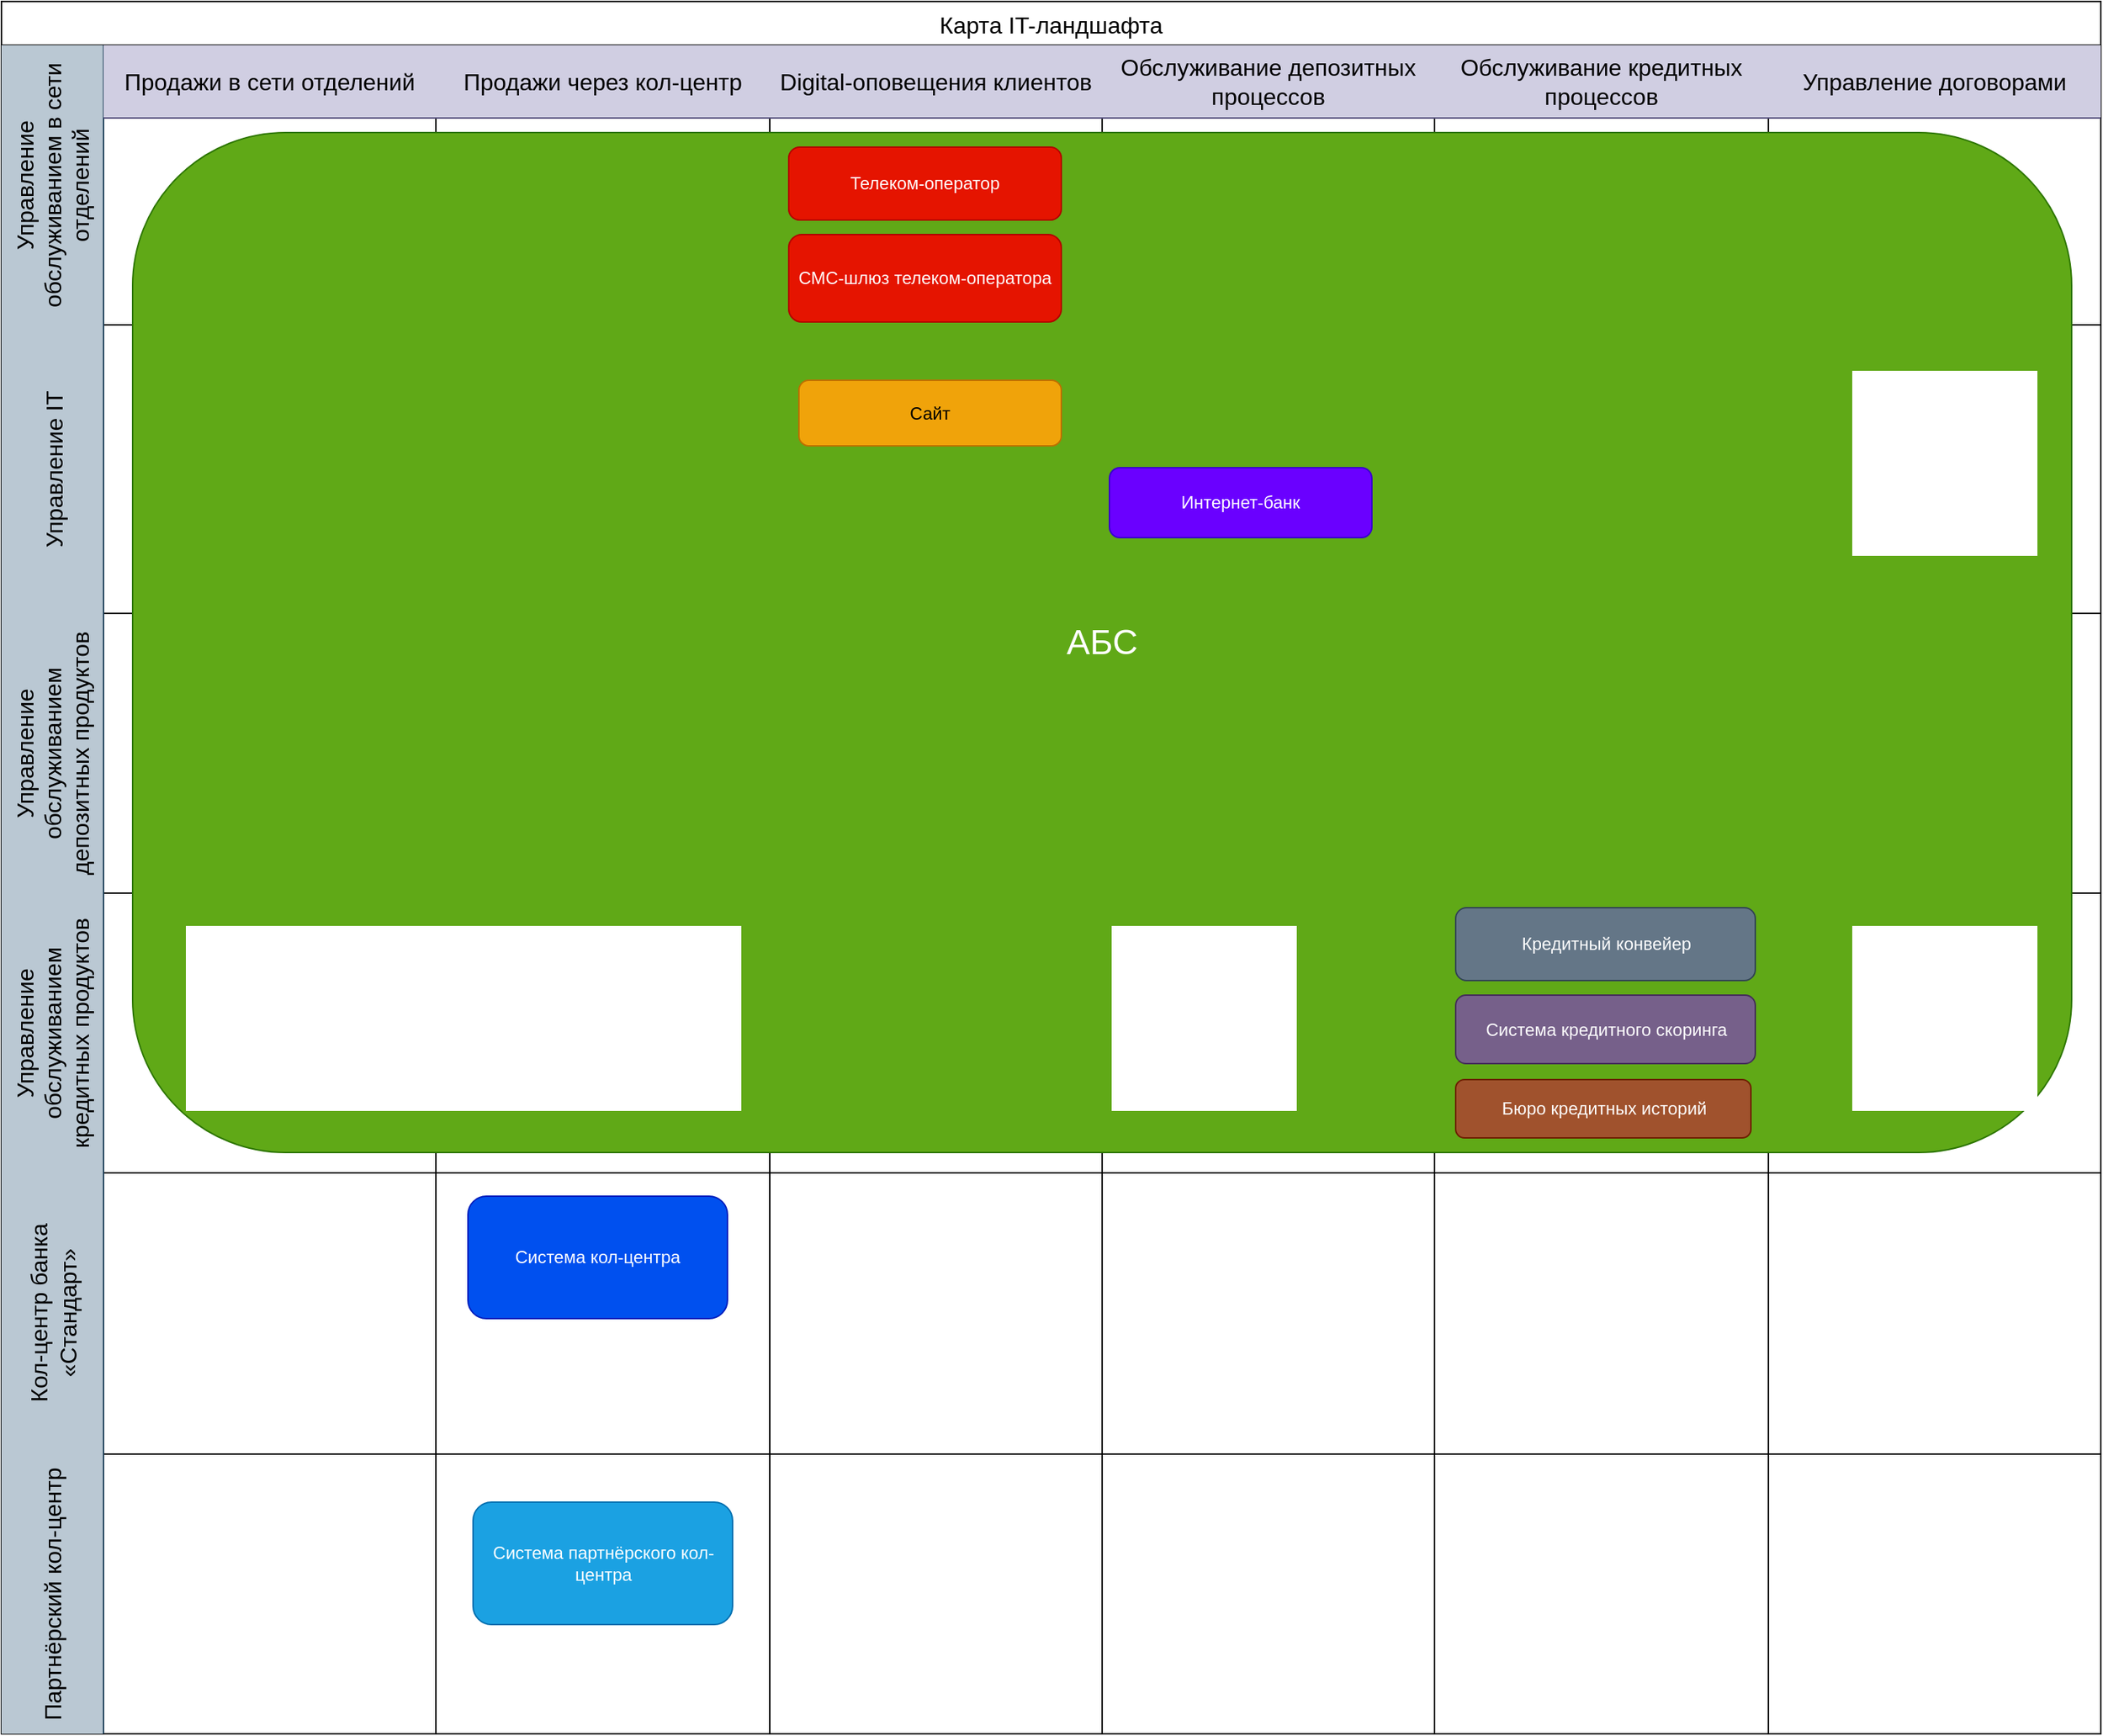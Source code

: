 <mxfile version="28.2.7">
  <diagram name="Страница — 1" id="oDoPUolx1gqNj7je5esf">
    <mxGraphModel dx="2060" dy="1392" grid="1" gridSize="10" guides="1" tooltips="1" connect="1" arrows="1" fold="1" page="1" pageScale="1" pageWidth="827" pageHeight="1169" math="0" shadow="0">
      <root>
        <mxCell id="0" />
        <mxCell id="1" parent="0" />
        <mxCell id="GK6ecYZaYPcixejjLXr3-1" value="Карта IT-ландшафта" style="shape=table;childLayout=tableLayout;startSize=30;collapsible=0;recursiveResize=0;expand=0;fontSize=16;" parent="1" vertex="1">
          <mxGeometry x="100" y="150" width="1440" height="1189" as="geometry" />
        </mxCell>
        <mxCell id="GK6ecYZaYPcixejjLXr3-2" value="Управление обслуживанием в сети отделений" style="shape=tableRow;horizontal=0;swimlaneHead=0;swimlaneBody=0;top=0;left=0;strokeColor=#23445d;bottom=0;right=0;dropTarget=0;fontStyle=0;fillColor=#bac8d3;points=[[0,0.5],[1,0.5]];portConstraint=eastwest;startSize=70;collapsible=0;recursiveResize=0;expand=0;fontSize=16;whiteSpace=wrap;" parent="GK6ecYZaYPcixejjLXr3-1" vertex="1">
          <mxGeometry y="30" width="1440" height="192" as="geometry" />
        </mxCell>
        <mxCell id="GK6ecYZaYPcixejjLXr3-3" value="Продажи в сети отделений" style="swimlane;swimlaneHead=0;swimlaneBody=0;fontStyle=0;strokeColor=#56517e;connectable=0;fillColor=#d0cee2;startSize=50;collapsible=0;recursiveResize=0;expand=0;fontSize=16;whiteSpace=wrap;fontColor=#000000;textShadow=0;labelBackgroundColor=none;" parent="GK6ecYZaYPcixejjLXr3-2" vertex="1">
          <mxGeometry x="70" width="228" height="192" as="geometry">
            <mxRectangle width="228" height="192" as="alternateBounds" />
          </mxGeometry>
        </mxCell>
        <mxCell id="GK6ecYZaYPcixejjLXr3-93" value="&lt;font style=&quot;font-size: 24px;&quot;&gt;АБС&lt;/font&gt;" style="rounded=1;whiteSpace=wrap;html=1;fillColor=#60a917;fontColor=#ffffff;strokeColor=#2D7600;" parent="GK6ecYZaYPcixejjLXr3-3" vertex="1">
          <mxGeometry x="20" y="60" width="1330" height="700" as="geometry" />
        </mxCell>
        <mxCell id="GXiveSJmjY2PFx9GdGHL-1" value="Интернет-банк" style="rounded=1;whiteSpace=wrap;html=1;fillColor=#6a00ff;fontColor=#ffffff;strokeColor=#3700CC;" vertex="1" parent="GK6ecYZaYPcixejjLXr3-3">
          <mxGeometry x="690" y="290" width="180" height="48" as="geometry" />
        </mxCell>
        <mxCell id="GK6ecYZaYPcixejjLXr3-130" value="Телеком-оператор" style="rounded=1;whiteSpace=wrap;html=1;fillColor=#e51400;fontColor=#ffffff;strokeColor=#B20000;" parent="GK6ecYZaYPcixejjLXr3-3" vertex="1">
          <mxGeometry x="470" y="70" width="187" height="50" as="geometry" />
        </mxCell>
        <mxCell id="GK6ecYZaYPcixejjLXr3-131" value="СМС-шлюз телеком-оператора" style="rounded=1;whiteSpace=wrap;html=1;fillColor=#e51400;fontColor=#ffffff;strokeColor=#B20000;" parent="GK6ecYZaYPcixejjLXr3-3" vertex="1">
          <mxGeometry x="470" y="130" width="187" height="60" as="geometry" />
        </mxCell>
        <mxCell id="GK6ecYZaYPcixejjLXr3-87" value="Бюро кредитных историй" style="rounded=1;whiteSpace=wrap;html=1;fillColor=#a0522d;fontColor=#ffffff;strokeColor=#6D1F00;" parent="GK6ecYZaYPcixejjLXr3-3" vertex="1">
          <mxGeometry x="927.5" y="710" width="202.5" height="40" as="geometry" />
        </mxCell>
        <mxCell id="GK6ecYZaYPcixejjLXr3-4" value="Продажи через кол-центр" style="swimlane;swimlaneHead=0;swimlaneBody=0;fontStyle=0;strokeColor=#56517e;connectable=0;fillColor=#d0cee2;startSize=50;collapsible=0;recursiveResize=0;expand=0;fontSize=16;whiteSpace=wrap;fontColor=#000000;" parent="GK6ecYZaYPcixejjLXr3-2" vertex="1">
          <mxGeometry x="298" width="229" height="192" as="geometry">
            <mxRectangle width="229" height="192" as="alternateBounds" />
          </mxGeometry>
        </mxCell>
        <mxCell id="GK6ecYZaYPcixejjLXr3-5" value="Digital-оповещения клиентов" style="swimlane;swimlaneHead=0;swimlaneBody=0;fontStyle=0;strokeColor=#56517e;connectable=0;fillColor=#d0cee2;startSize=50;collapsible=0;recursiveResize=0;expand=0;fontSize=16;whiteSpace=wrap;fontColor=#000000;" parent="GK6ecYZaYPcixejjLXr3-2" vertex="1">
          <mxGeometry x="527" width="228" height="192" as="geometry">
            <mxRectangle width="228" height="192" as="alternateBounds" />
          </mxGeometry>
        </mxCell>
        <mxCell id="GK6ecYZaYPcixejjLXr3-55" value="Обслуживание депозитных процессов" style="swimlane;swimlaneHead=0;swimlaneBody=0;fontStyle=0;strokeColor=#56517e;connectable=0;fillColor=#d0cee2;startSize=50;collapsible=0;recursiveResize=0;expand=0;fontSize=16;whiteSpace=wrap;fontColor=#000000;" parent="GK6ecYZaYPcixejjLXr3-2" vertex="1">
          <mxGeometry x="755" width="228" height="192" as="geometry">
            <mxRectangle width="228" height="192" as="alternateBounds" />
          </mxGeometry>
        </mxCell>
        <mxCell id="GK6ecYZaYPcixejjLXr3-58" value="Обслуживание кредитных процессов" style="swimlane;swimlaneHead=0;swimlaneBody=0;fontStyle=0;strokeColor=#56517e;connectable=0;fillColor=#d0cee2;startSize=50;collapsible=0;recursiveResize=0;expand=0;fontSize=16;whiteSpace=wrap;fontColor=#000000;" parent="GK6ecYZaYPcixejjLXr3-2" vertex="1">
          <mxGeometry x="983" width="229" height="192" as="geometry">
            <mxRectangle width="229" height="192" as="alternateBounds" />
          </mxGeometry>
        </mxCell>
        <mxCell id="GK6ecYZaYPcixejjLXr3-61" value="Управление договорами" style="swimlane;swimlaneHead=0;swimlaneBody=0;fontStyle=0;strokeColor=#56517e;connectable=0;fillColor=#d0cee2;startSize=50;collapsible=0;recursiveResize=0;expand=0;fontSize=16;whiteSpace=wrap;fontColor=#000000;" parent="GK6ecYZaYPcixejjLXr3-2" vertex="1">
          <mxGeometry x="1212" width="228" height="192" as="geometry">
            <mxRectangle width="228" height="192" as="alternateBounds" />
          </mxGeometry>
        </mxCell>
        <mxCell id="GK6ecYZaYPcixejjLXr3-6" value="Управление IT" style="shape=tableRow;horizontal=0;swimlaneHead=0;swimlaneBody=0;top=0;left=0;strokeColor=#23445d;bottom=0;right=0;dropTarget=0;fontStyle=0;fillColor=#bac8d3;points=[[0,0.5],[1,0.5]];portConstraint=eastwest;startSize=70;collapsible=0;recursiveResize=0;expand=0;fontSize=16;" parent="GK6ecYZaYPcixejjLXr3-1" vertex="1">
          <mxGeometry y="222" width="1440" height="198" as="geometry" />
        </mxCell>
        <mxCell id="GK6ecYZaYPcixejjLXr3-7" value="" style="swimlane;swimlaneHead=0;swimlaneBody=0;fontStyle=0;connectable=0;strokeColor=inherit;fillColor=none;startSize=0;collapsible=0;recursiveResize=0;expand=0;fontSize=16;" parent="GK6ecYZaYPcixejjLXr3-6" vertex="1">
          <mxGeometry x="70" width="228" height="198" as="geometry">
            <mxRectangle width="228" height="198" as="alternateBounds" />
          </mxGeometry>
        </mxCell>
        <mxCell id="GK6ecYZaYPcixejjLXr3-8" value="" style="swimlane;swimlaneHead=0;swimlaneBody=0;fontStyle=0;connectable=0;strokeColor=inherit;fillColor=none;startSize=0;collapsible=0;recursiveResize=0;expand=0;fontSize=16;" parent="GK6ecYZaYPcixejjLXr3-6" vertex="1">
          <mxGeometry x="298" width="229" height="198" as="geometry">
            <mxRectangle width="229" height="198" as="alternateBounds" />
          </mxGeometry>
        </mxCell>
        <mxCell id="GK6ecYZaYPcixejjLXr3-9" value="" style="swimlane;swimlaneHead=0;swimlaneBody=0;fontStyle=0;connectable=0;strokeColor=inherit;fillColor=none;startSize=0;collapsible=0;recursiveResize=0;expand=0;fontSize=16;" parent="GK6ecYZaYPcixejjLXr3-6" vertex="1">
          <mxGeometry x="527" width="228" height="198" as="geometry">
            <mxRectangle width="228" height="198" as="alternateBounds" />
          </mxGeometry>
        </mxCell>
        <mxCell id="GK6ecYZaYPcixejjLXr3-56" style="swimlane;swimlaneHead=0;swimlaneBody=0;fontStyle=0;connectable=0;strokeColor=inherit;fillColor=none;startSize=0;collapsible=0;recursiveResize=0;expand=0;fontSize=16;" parent="GK6ecYZaYPcixejjLXr3-6" vertex="1">
          <mxGeometry x="755" width="228" height="198" as="geometry">
            <mxRectangle width="228" height="198" as="alternateBounds" />
          </mxGeometry>
        </mxCell>
        <mxCell id="GK6ecYZaYPcixejjLXr3-59" style="swimlane;swimlaneHead=0;swimlaneBody=0;fontStyle=0;connectable=0;strokeColor=inherit;fillColor=none;startSize=0;collapsible=0;recursiveResize=0;expand=0;fontSize=16;" parent="GK6ecYZaYPcixejjLXr3-6" vertex="1">
          <mxGeometry x="983" width="229" height="198" as="geometry">
            <mxRectangle width="229" height="198" as="alternateBounds" />
          </mxGeometry>
        </mxCell>
        <mxCell id="GK6ecYZaYPcixejjLXr3-62" style="swimlane;swimlaneHead=0;swimlaneBody=0;fontStyle=0;connectable=0;strokeColor=inherit;fillColor=none;startSize=0;collapsible=0;recursiveResize=0;expand=0;fontSize=16;" parent="GK6ecYZaYPcixejjLXr3-6" vertex="1">
          <mxGeometry x="1212" width="228" height="198" as="geometry">
            <mxRectangle width="228" height="198" as="alternateBounds" />
          </mxGeometry>
        </mxCell>
        <mxCell id="GK6ecYZaYPcixejjLXr3-10" value="Управление обслуживанием депозитных продуктов" style="shape=tableRow;horizontal=0;swimlaneHead=0;swimlaneBody=0;top=0;left=0;strokeColor=#23445d;bottom=0;right=0;dropTarget=0;fontStyle=0;fillColor=#bac8d3;points=[[0,0.5],[1,0.5]];portConstraint=eastwest;startSize=70;collapsible=0;recursiveResize=0;expand=0;fontSize=16;whiteSpace=wrap;" parent="GK6ecYZaYPcixejjLXr3-1" vertex="1">
          <mxGeometry y="420" width="1440" height="192" as="geometry" />
        </mxCell>
        <mxCell id="GK6ecYZaYPcixejjLXr3-11" value="" style="swimlane;swimlaneHead=0;swimlaneBody=0;fontStyle=0;connectable=0;strokeColor=inherit;fillColor=none;startSize=0;collapsible=0;recursiveResize=0;expand=0;fontSize=16;" parent="GK6ecYZaYPcixejjLXr3-10" vertex="1">
          <mxGeometry x="70" width="228" height="192" as="geometry">
            <mxRectangle width="228" height="192" as="alternateBounds" />
          </mxGeometry>
        </mxCell>
        <mxCell id="GK6ecYZaYPcixejjLXr3-12" value="" style="swimlane;swimlaneHead=0;swimlaneBody=0;fontStyle=0;connectable=0;strokeColor=inherit;fillColor=none;startSize=0;collapsible=0;recursiveResize=0;expand=0;fontSize=16;" parent="GK6ecYZaYPcixejjLXr3-10" vertex="1">
          <mxGeometry x="298" width="229" height="192" as="geometry">
            <mxRectangle width="229" height="192" as="alternateBounds" />
          </mxGeometry>
        </mxCell>
        <mxCell id="GK6ecYZaYPcixejjLXr3-13" value="" style="swimlane;swimlaneHead=0;swimlaneBody=0;fontStyle=0;connectable=0;strokeColor=inherit;fillColor=none;startSize=0;collapsible=0;recursiveResize=0;expand=0;fontSize=16;" parent="GK6ecYZaYPcixejjLXr3-10" vertex="1">
          <mxGeometry x="527" width="228" height="192" as="geometry">
            <mxRectangle width="228" height="192" as="alternateBounds" />
          </mxGeometry>
        </mxCell>
        <mxCell id="GK6ecYZaYPcixejjLXr3-57" value="" style="swimlane;swimlaneHead=0;swimlaneBody=0;fontStyle=0;connectable=0;strokeColor=inherit;fillColor=none;startSize=0;collapsible=0;recursiveResize=0;expand=0;fontSize=16;" parent="GK6ecYZaYPcixejjLXr3-10" vertex="1">
          <mxGeometry x="755" width="228" height="192" as="geometry">
            <mxRectangle width="228" height="192" as="alternateBounds" />
          </mxGeometry>
        </mxCell>
        <mxCell id="GK6ecYZaYPcixejjLXr3-60" style="swimlane;swimlaneHead=0;swimlaneBody=0;fontStyle=0;connectable=0;strokeColor=inherit;fillColor=none;startSize=0;collapsible=0;recursiveResize=0;expand=0;fontSize=16;" parent="GK6ecYZaYPcixejjLXr3-10" vertex="1">
          <mxGeometry x="983" width="229" height="192" as="geometry">
            <mxRectangle width="229" height="192" as="alternateBounds" />
          </mxGeometry>
        </mxCell>
        <mxCell id="GK6ecYZaYPcixejjLXr3-63" style="swimlane;swimlaneHead=0;swimlaneBody=0;fontStyle=0;connectable=0;strokeColor=inherit;fillColor=none;startSize=0;collapsible=0;recursiveResize=0;expand=0;fontSize=16;" parent="GK6ecYZaYPcixejjLXr3-10" vertex="1">
          <mxGeometry x="1212" width="228" height="192" as="geometry">
            <mxRectangle width="228" height="192" as="alternateBounds" />
          </mxGeometry>
        </mxCell>
        <mxCell id="GK6ecYZaYPcixejjLXr3-78" value="Управление обслуживанием кредитных продуктов" style="shape=tableRow;horizontal=0;swimlaneHead=0;swimlaneBody=0;top=0;left=0;strokeColor=#23445d;bottom=0;right=0;dropTarget=0;fontStyle=0;fillColor=#bac8d3;points=[[0,0.5],[1,0.5]];portConstraint=eastwest;startSize=70;collapsible=0;recursiveResize=0;expand=0;fontSize=16;whiteSpace=wrap;" parent="GK6ecYZaYPcixejjLXr3-1" vertex="1">
          <mxGeometry y="612" width="1440" height="192" as="geometry" />
        </mxCell>
        <mxCell id="GK6ecYZaYPcixejjLXr3-79" style="swimlane;swimlaneHead=0;swimlaneBody=0;fontStyle=0;connectable=0;strokeColor=inherit;fillColor=none;startSize=0;collapsible=0;recursiveResize=0;expand=0;fontSize=16;" parent="GK6ecYZaYPcixejjLXr3-78" vertex="1">
          <mxGeometry x="70" width="228" height="192" as="geometry">
            <mxRectangle width="228" height="192" as="alternateBounds" />
          </mxGeometry>
        </mxCell>
        <mxCell id="GK6ecYZaYPcixejjLXr3-80" style="swimlane;swimlaneHead=0;swimlaneBody=0;fontStyle=0;connectable=0;strokeColor=inherit;fillColor=none;startSize=0;collapsible=0;recursiveResize=0;expand=0;fontSize=16;" parent="GK6ecYZaYPcixejjLXr3-78" vertex="1">
          <mxGeometry x="298" width="229" height="192" as="geometry">
            <mxRectangle width="229" height="192" as="alternateBounds" />
          </mxGeometry>
        </mxCell>
        <mxCell id="GK6ecYZaYPcixejjLXr3-81" style="swimlane;swimlaneHead=0;swimlaneBody=0;fontStyle=0;connectable=0;strokeColor=inherit;fillColor=none;startSize=0;collapsible=0;recursiveResize=0;expand=0;fontSize=16;" parent="GK6ecYZaYPcixejjLXr3-78" vertex="1">
          <mxGeometry x="527" width="228" height="192" as="geometry">
            <mxRectangle width="228" height="192" as="alternateBounds" />
          </mxGeometry>
        </mxCell>
        <mxCell id="GK6ecYZaYPcixejjLXr3-82" style="swimlane;swimlaneHead=0;swimlaneBody=0;fontStyle=0;connectable=0;strokeColor=inherit;fillColor=none;startSize=0;collapsible=0;recursiveResize=0;expand=0;fontSize=16;" parent="GK6ecYZaYPcixejjLXr3-78" vertex="1">
          <mxGeometry x="755" width="228" height="192" as="geometry">
            <mxRectangle width="228" height="192" as="alternateBounds" />
          </mxGeometry>
        </mxCell>
        <mxCell id="GK6ecYZaYPcixejjLXr3-83" style="swimlane;swimlaneHead=0;swimlaneBody=0;fontStyle=0;connectable=0;strokeColor=inherit;fillColor=none;startSize=0;collapsible=0;recursiveResize=0;expand=0;fontSize=16;" parent="GK6ecYZaYPcixejjLXr3-78" vertex="1">
          <mxGeometry x="983" width="229" height="192" as="geometry">
            <mxRectangle width="229" height="192" as="alternateBounds" />
          </mxGeometry>
        </mxCell>
        <mxCell id="GK6ecYZaYPcixejjLXr3-86" value="Система кредитного скоринга" style="rounded=1;whiteSpace=wrap;html=1;fillColor=#76608a;fontColor=#ffffff;strokeColor=#432D57;" parent="GK6ecYZaYPcixejjLXr3-83" vertex="1">
          <mxGeometry x="14.5" y="70" width="205.5" height="47" as="geometry" />
        </mxCell>
        <mxCell id="GK6ecYZaYPcixejjLXr3-85" value="Кредитный конвейер" style="rounded=1;whiteSpace=wrap;html=1;fillColor=#647687;fontColor=#ffffff;strokeColor=#314354;" parent="GK6ecYZaYPcixejjLXr3-83" vertex="1">
          <mxGeometry x="14.5" y="10" width="205.5" height="50" as="geometry" />
        </mxCell>
        <mxCell id="GK6ecYZaYPcixejjLXr3-84" style="swimlane;swimlaneHead=0;swimlaneBody=0;fontStyle=0;connectable=0;strokeColor=inherit;fillColor=none;startSize=0;collapsible=0;recursiveResize=0;expand=0;fontSize=16;" parent="GK6ecYZaYPcixejjLXr3-78" vertex="1">
          <mxGeometry x="1212" width="228" height="192" as="geometry">
            <mxRectangle width="228" height="192" as="alternateBounds" />
          </mxGeometry>
        </mxCell>
        <mxCell id="GK6ecYZaYPcixejjLXr3-71" value="Кол-центр банка «Стандарт»" style="shape=tableRow;horizontal=0;swimlaneHead=0;swimlaneBody=0;top=0;left=0;strokeColor=#23445d;bottom=0;right=0;dropTarget=0;fontStyle=0;fillColor=#bac8d3;points=[[0,0.5],[1,0.5]];portConstraint=eastwest;startSize=70;collapsible=0;recursiveResize=0;expand=0;fontSize=16;whiteSpace=wrap;" parent="GK6ecYZaYPcixejjLXr3-1" vertex="1">
          <mxGeometry y="804" width="1440" height="193" as="geometry" />
        </mxCell>
        <mxCell id="GK6ecYZaYPcixejjLXr3-72" style="swimlane;swimlaneHead=0;swimlaneBody=0;fontStyle=0;connectable=0;strokeColor=inherit;fillColor=none;startSize=0;collapsible=0;recursiveResize=0;expand=0;fontSize=16;" parent="GK6ecYZaYPcixejjLXr3-71" vertex="1">
          <mxGeometry x="70" width="228" height="193" as="geometry">
            <mxRectangle width="228" height="193" as="alternateBounds" />
          </mxGeometry>
        </mxCell>
        <mxCell id="GK6ecYZaYPcixejjLXr3-73" style="swimlane;swimlaneHead=0;swimlaneBody=0;fontStyle=0;connectable=0;strokeColor=inherit;fillColor=none;startSize=0;collapsible=0;recursiveResize=0;expand=0;fontSize=16;" parent="GK6ecYZaYPcixejjLXr3-71" vertex="1">
          <mxGeometry x="298" width="229" height="193" as="geometry">
            <mxRectangle width="229" height="193" as="alternateBounds" />
          </mxGeometry>
        </mxCell>
        <mxCell id="GK6ecYZaYPcixejjLXr3-119" value="Система кол-центра" style="rounded=1;whiteSpace=wrap;html=1;fillColor=#0050ef;fontColor=#ffffff;strokeColor=#001DBC;" parent="GK6ecYZaYPcixejjLXr3-73" vertex="1">
          <mxGeometry x="22" y="16" width="178" height="84" as="geometry" />
        </mxCell>
        <mxCell id="GK6ecYZaYPcixejjLXr3-74" style="swimlane;swimlaneHead=0;swimlaneBody=0;fontStyle=0;connectable=0;strokeColor=inherit;fillColor=none;startSize=0;collapsible=0;recursiveResize=0;expand=0;fontSize=16;" parent="GK6ecYZaYPcixejjLXr3-71" vertex="1">
          <mxGeometry x="527" width="228" height="193" as="geometry">
            <mxRectangle width="228" height="193" as="alternateBounds" />
          </mxGeometry>
        </mxCell>
        <mxCell id="GK6ecYZaYPcixejjLXr3-75" style="swimlane;swimlaneHead=0;swimlaneBody=0;fontStyle=0;connectable=0;strokeColor=inherit;fillColor=none;startSize=0;collapsible=0;recursiveResize=0;expand=0;fontSize=16;" parent="GK6ecYZaYPcixejjLXr3-71" vertex="1">
          <mxGeometry x="755" width="228" height="193" as="geometry">
            <mxRectangle width="228" height="193" as="alternateBounds" />
          </mxGeometry>
        </mxCell>
        <mxCell id="GK6ecYZaYPcixejjLXr3-76" style="swimlane;swimlaneHead=0;swimlaneBody=0;fontStyle=0;connectable=0;strokeColor=inherit;fillColor=none;startSize=0;collapsible=0;recursiveResize=0;expand=0;fontSize=16;" parent="GK6ecYZaYPcixejjLXr3-71" vertex="1">
          <mxGeometry x="983" width="229" height="193" as="geometry">
            <mxRectangle width="229" height="193" as="alternateBounds" />
          </mxGeometry>
        </mxCell>
        <mxCell id="GK6ecYZaYPcixejjLXr3-77" style="swimlane;swimlaneHead=0;swimlaneBody=0;fontStyle=0;connectable=0;strokeColor=inherit;fillColor=none;startSize=0;collapsible=0;recursiveResize=0;expand=0;fontSize=16;" parent="GK6ecYZaYPcixejjLXr3-71" vertex="1">
          <mxGeometry x="1212" width="228" height="193" as="geometry">
            <mxRectangle width="228" height="193" as="alternateBounds" />
          </mxGeometry>
        </mxCell>
        <mxCell id="GK6ecYZaYPcixejjLXr3-64" value="Партнёрский кол-центр" style="shape=tableRow;horizontal=0;swimlaneHead=0;swimlaneBody=0;top=0;left=0;strokeColor=#23445d;bottom=0;right=0;dropTarget=0;fontStyle=0;fillColor=#bac8d3;points=[[0,0.5],[1,0.5]];portConstraint=eastwest;startSize=70;collapsible=0;recursiveResize=0;expand=0;fontSize=16;whiteSpace=wrap;" parent="GK6ecYZaYPcixejjLXr3-1" vertex="1">
          <mxGeometry y="997" width="1440" height="192" as="geometry" />
        </mxCell>
        <mxCell id="GK6ecYZaYPcixejjLXr3-65" style="swimlane;swimlaneHead=0;swimlaneBody=0;fontStyle=0;connectable=0;strokeColor=inherit;fillColor=none;startSize=0;collapsible=0;recursiveResize=0;expand=0;fontSize=16;" parent="GK6ecYZaYPcixejjLXr3-64" vertex="1">
          <mxGeometry x="70" width="228" height="192" as="geometry">
            <mxRectangle width="228" height="192" as="alternateBounds" />
          </mxGeometry>
        </mxCell>
        <mxCell id="GK6ecYZaYPcixejjLXr3-66" style="swimlane;swimlaneHead=0;swimlaneBody=0;fontStyle=0;connectable=0;strokeColor=inherit;fillColor=none;startSize=0;collapsible=0;recursiveResize=0;expand=0;fontSize=16;" parent="GK6ecYZaYPcixejjLXr3-64" vertex="1">
          <mxGeometry x="298" width="229" height="192" as="geometry">
            <mxRectangle width="229" height="192" as="alternateBounds" />
          </mxGeometry>
        </mxCell>
        <mxCell id="GK6ecYZaYPcixejjLXr3-120" value="Система партнёрского кол-центра" style="rounded=1;whiteSpace=wrap;html=1;fillColor=#1ba1e2;fontColor=#ffffff;strokeColor=#006EAF;" parent="GK6ecYZaYPcixejjLXr3-66" vertex="1">
          <mxGeometry x="25.5" y="33" width="178" height="84" as="geometry" />
        </mxCell>
        <mxCell id="GK6ecYZaYPcixejjLXr3-67" style="swimlane;swimlaneHead=0;swimlaneBody=0;fontStyle=0;connectable=0;strokeColor=inherit;fillColor=none;startSize=0;collapsible=0;recursiveResize=0;expand=0;fontSize=16;" parent="GK6ecYZaYPcixejjLXr3-64" vertex="1">
          <mxGeometry x="527" width="228" height="192" as="geometry">
            <mxRectangle width="228" height="192" as="alternateBounds" />
          </mxGeometry>
        </mxCell>
        <mxCell id="GK6ecYZaYPcixejjLXr3-68" style="swimlane;swimlaneHead=0;swimlaneBody=0;fontStyle=0;connectable=0;strokeColor=inherit;fillColor=none;startSize=0;collapsible=0;recursiveResize=0;expand=0;fontSize=16;" parent="GK6ecYZaYPcixejjLXr3-64" vertex="1">
          <mxGeometry x="755" width="228" height="192" as="geometry">
            <mxRectangle width="228" height="192" as="alternateBounds" />
          </mxGeometry>
        </mxCell>
        <mxCell id="GK6ecYZaYPcixejjLXr3-69" style="swimlane;swimlaneHead=0;swimlaneBody=0;fontStyle=0;connectable=0;strokeColor=inherit;fillColor=none;startSize=0;collapsible=0;recursiveResize=0;expand=0;fontSize=16;" parent="GK6ecYZaYPcixejjLXr3-64" vertex="1">
          <mxGeometry x="983" width="229" height="192" as="geometry">
            <mxRectangle width="229" height="192" as="alternateBounds" />
          </mxGeometry>
        </mxCell>
        <mxCell id="GK6ecYZaYPcixejjLXr3-70" style="swimlane;swimlaneHead=0;swimlaneBody=0;fontStyle=0;connectable=0;strokeColor=inherit;fillColor=none;startSize=0;collapsible=0;recursiveResize=0;expand=0;fontSize=16;" parent="GK6ecYZaYPcixejjLXr3-64" vertex="1">
          <mxGeometry x="1212" width="228" height="192" as="geometry">
            <mxRectangle width="228" height="192" as="alternateBounds" />
          </mxGeometry>
        </mxCell>
        <mxCell id="GK6ecYZaYPcixejjLXr3-133" value="Сайт" style="rounded=1;whiteSpace=wrap;html=1;fillColor=#f0a30a;fontColor=#000000;strokeColor=#BD7000;" parent="1" vertex="1">
          <mxGeometry x="647" y="410" width="180" height="45" as="geometry" />
        </mxCell>
      </root>
    </mxGraphModel>
  </diagram>
</mxfile>
